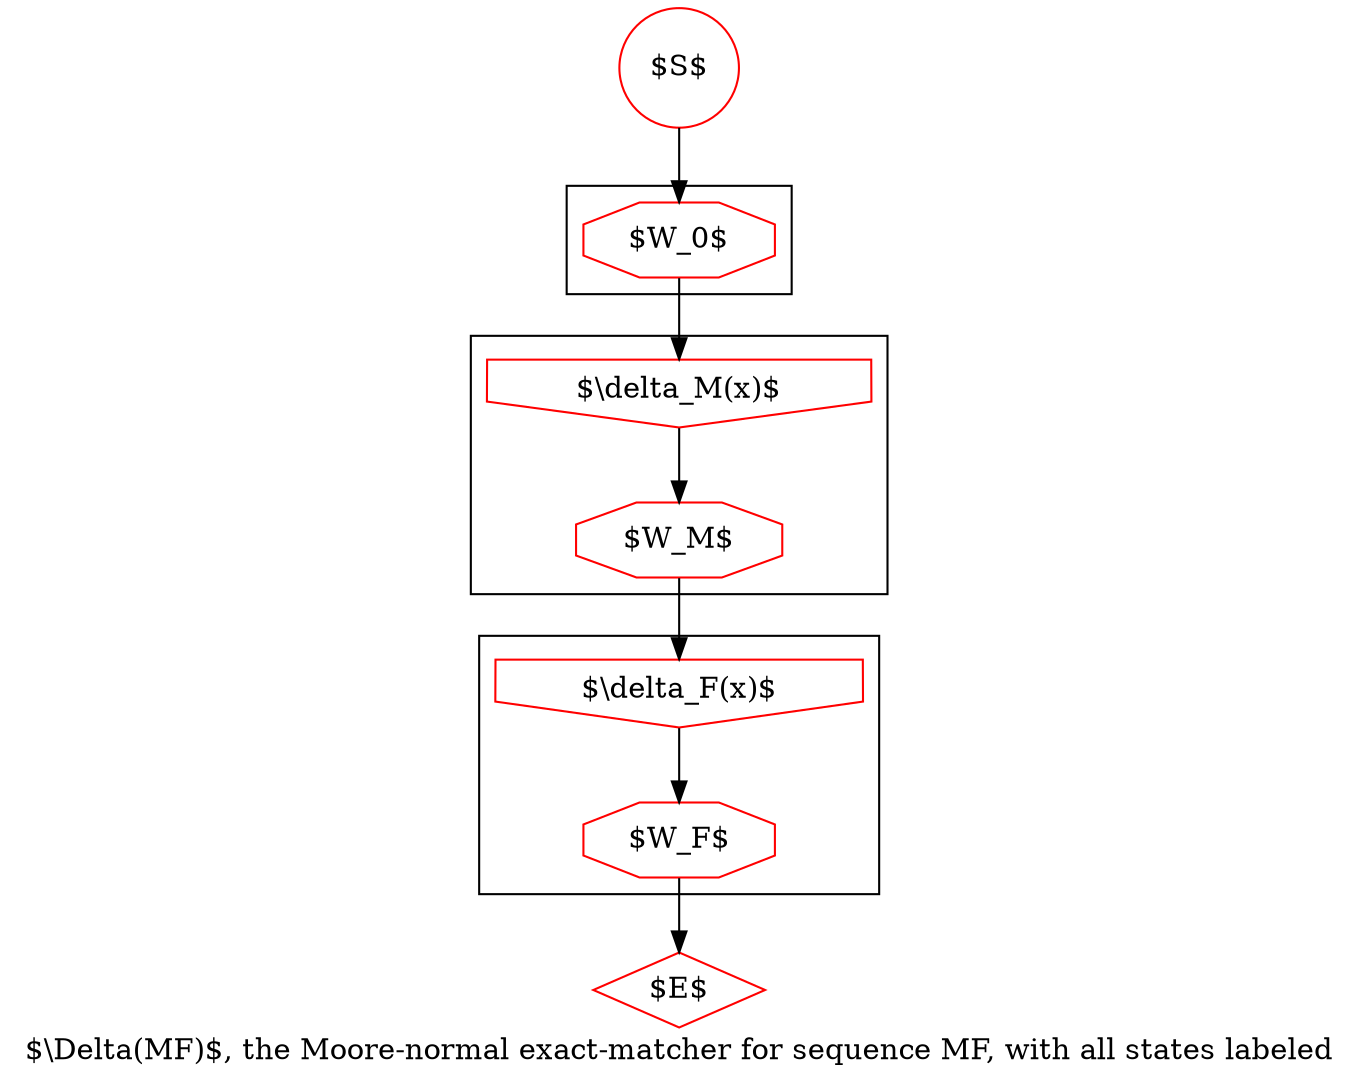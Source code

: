 digraph G {
    S [label="$S$", shape=circle, color=red];
    E [label="$E$", shape=diamond, color=red];

subgraph cluster_0 {
	W0 [label="$W_0$", shape=octagon, color=red];
}
subgraph cluster_1 {
    W1 [label="$W_M$", shape=octagon, color=red];
    D1 [label="$\\delta_M(x)$", shape=invhouse, color=red];
}
subgraph cluster_2 {
    W2 [label="$W_F$", shape=octagon, color=red];
    D2 [label="$\\delta_F(x)$", shape=invhouse, color=red];
}

S->W0->D1->W1->D2->W2->E;

    label="$\\Delta(MF)$, the Moore-normal exact-matcher for sequence MF, with all states labeled";
}
